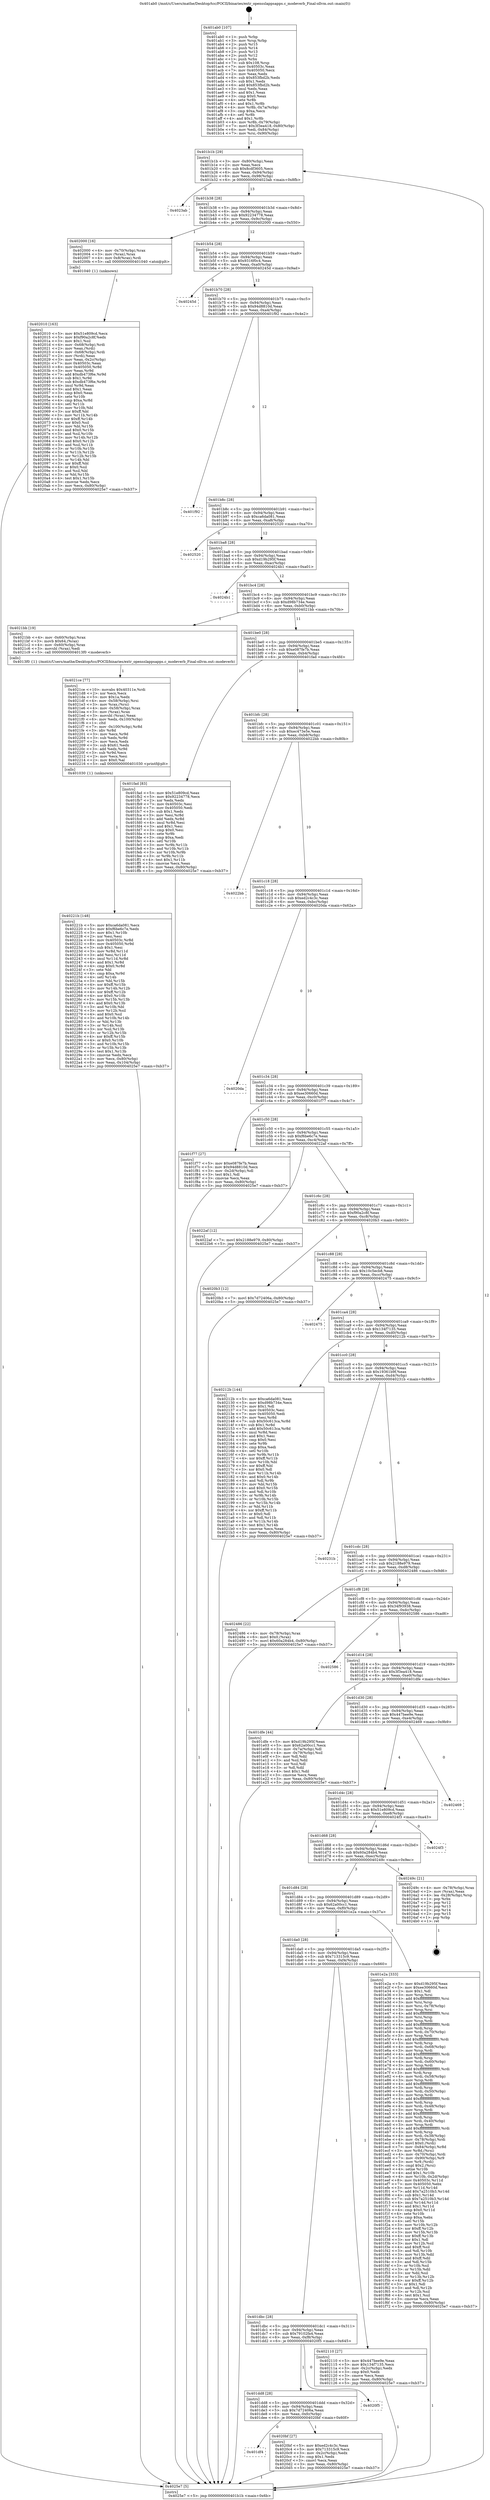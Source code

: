 digraph "0x401ab0" {
  label = "0x401ab0 (/mnt/c/Users/mathe/Desktop/tcc/POCII/binaries/extr_opensslappsapps.c_modeverb_Final-ollvm.out::main(0))"
  labelloc = "t"
  node[shape=record]

  Entry [label="",width=0.3,height=0.3,shape=circle,fillcolor=black,style=filled]
  "0x401b1b" [label="{
     0x401b1b [29]\l
     | [instrs]\l
     &nbsp;&nbsp;0x401b1b \<+3\>: mov -0x80(%rbp),%eax\l
     &nbsp;&nbsp;0x401b1e \<+2\>: mov %eax,%ecx\l
     &nbsp;&nbsp;0x401b20 \<+6\>: sub $0x8cdf3605,%ecx\l
     &nbsp;&nbsp;0x401b26 \<+6\>: mov %eax,-0x94(%rbp)\l
     &nbsp;&nbsp;0x401b2c \<+6\>: mov %ecx,-0x98(%rbp)\l
     &nbsp;&nbsp;0x401b32 \<+6\>: je 00000000004023ab \<main+0x8fb\>\l
  }"]
  "0x4023ab" [label="{
     0x4023ab\l
  }", style=dashed]
  "0x401b38" [label="{
     0x401b38 [28]\l
     | [instrs]\l
     &nbsp;&nbsp;0x401b38 \<+5\>: jmp 0000000000401b3d \<main+0x8d\>\l
     &nbsp;&nbsp;0x401b3d \<+6\>: mov -0x94(%rbp),%eax\l
     &nbsp;&nbsp;0x401b43 \<+5\>: sub $0x92234778,%eax\l
     &nbsp;&nbsp;0x401b48 \<+6\>: mov %eax,-0x9c(%rbp)\l
     &nbsp;&nbsp;0x401b4e \<+6\>: je 0000000000402000 \<main+0x550\>\l
  }"]
  Exit [label="",width=0.3,height=0.3,shape=circle,fillcolor=black,style=filled,peripheries=2]
  "0x402000" [label="{
     0x402000 [16]\l
     | [instrs]\l
     &nbsp;&nbsp;0x402000 \<+4\>: mov -0x70(%rbp),%rax\l
     &nbsp;&nbsp;0x402004 \<+3\>: mov (%rax),%rax\l
     &nbsp;&nbsp;0x402007 \<+4\>: mov 0x8(%rax),%rdi\l
     &nbsp;&nbsp;0x40200b \<+5\>: call 0000000000401040 \<atoi@plt\>\l
     | [calls]\l
     &nbsp;&nbsp;0x401040 \{1\} (unknown)\l
  }"]
  "0x401b54" [label="{
     0x401b54 [28]\l
     | [instrs]\l
     &nbsp;&nbsp;0x401b54 \<+5\>: jmp 0000000000401b59 \<main+0xa9\>\l
     &nbsp;&nbsp;0x401b59 \<+6\>: mov -0x94(%rbp),%eax\l
     &nbsp;&nbsp;0x401b5f \<+5\>: sub $0x9316f0c4,%eax\l
     &nbsp;&nbsp;0x401b64 \<+6\>: mov %eax,-0xa0(%rbp)\l
     &nbsp;&nbsp;0x401b6a \<+6\>: je 000000000040245d \<main+0x9ad\>\l
  }"]
  "0x40221b" [label="{
     0x40221b [148]\l
     | [instrs]\l
     &nbsp;&nbsp;0x40221b \<+5\>: mov $0xca6da081,%ecx\l
     &nbsp;&nbsp;0x402220 \<+5\>: mov $0xf6be6c7e,%edx\l
     &nbsp;&nbsp;0x402225 \<+3\>: mov $0x1,%r10b\l
     &nbsp;&nbsp;0x402228 \<+2\>: xor %esi,%esi\l
     &nbsp;&nbsp;0x40222a \<+8\>: mov 0x40503c,%r8d\l
     &nbsp;&nbsp;0x402232 \<+8\>: mov 0x405050,%r9d\l
     &nbsp;&nbsp;0x40223a \<+3\>: sub $0x1,%esi\l
     &nbsp;&nbsp;0x40223d \<+3\>: mov %r8d,%r11d\l
     &nbsp;&nbsp;0x402240 \<+3\>: add %esi,%r11d\l
     &nbsp;&nbsp;0x402243 \<+4\>: imul %r11d,%r8d\l
     &nbsp;&nbsp;0x402247 \<+4\>: and $0x1,%r8d\l
     &nbsp;&nbsp;0x40224b \<+4\>: cmp $0x0,%r8d\l
     &nbsp;&nbsp;0x40224f \<+3\>: sete %bl\l
     &nbsp;&nbsp;0x402252 \<+4\>: cmp $0xa,%r9d\l
     &nbsp;&nbsp;0x402256 \<+4\>: setl %r14b\l
     &nbsp;&nbsp;0x40225a \<+3\>: mov %bl,%r15b\l
     &nbsp;&nbsp;0x40225d \<+4\>: xor $0xff,%r15b\l
     &nbsp;&nbsp;0x402261 \<+3\>: mov %r14b,%r12b\l
     &nbsp;&nbsp;0x402264 \<+4\>: xor $0xff,%r12b\l
     &nbsp;&nbsp;0x402268 \<+4\>: xor $0x0,%r10b\l
     &nbsp;&nbsp;0x40226c \<+3\>: mov %r15b,%r13b\l
     &nbsp;&nbsp;0x40226f \<+4\>: and $0x0,%r13b\l
     &nbsp;&nbsp;0x402273 \<+3\>: and %r10b,%bl\l
     &nbsp;&nbsp;0x402276 \<+3\>: mov %r12b,%sil\l
     &nbsp;&nbsp;0x402279 \<+4\>: and $0x0,%sil\l
     &nbsp;&nbsp;0x40227d \<+3\>: and %r10b,%r14b\l
     &nbsp;&nbsp;0x402280 \<+3\>: or %bl,%r13b\l
     &nbsp;&nbsp;0x402283 \<+3\>: or %r14b,%sil\l
     &nbsp;&nbsp;0x402286 \<+3\>: xor %sil,%r13b\l
     &nbsp;&nbsp;0x402289 \<+3\>: or %r12b,%r15b\l
     &nbsp;&nbsp;0x40228c \<+4\>: xor $0xff,%r15b\l
     &nbsp;&nbsp;0x402290 \<+4\>: or $0x0,%r10b\l
     &nbsp;&nbsp;0x402294 \<+3\>: and %r10b,%r15b\l
     &nbsp;&nbsp;0x402297 \<+3\>: or %r15b,%r13b\l
     &nbsp;&nbsp;0x40229a \<+4\>: test $0x1,%r13b\l
     &nbsp;&nbsp;0x40229e \<+3\>: cmovne %edx,%ecx\l
     &nbsp;&nbsp;0x4022a1 \<+3\>: mov %ecx,-0x80(%rbp)\l
     &nbsp;&nbsp;0x4022a4 \<+6\>: mov %eax,-0x104(%rbp)\l
     &nbsp;&nbsp;0x4022aa \<+5\>: jmp 00000000004025e7 \<main+0xb37\>\l
  }"]
  "0x40245d" [label="{
     0x40245d\l
  }", style=dashed]
  "0x401b70" [label="{
     0x401b70 [28]\l
     | [instrs]\l
     &nbsp;&nbsp;0x401b70 \<+5\>: jmp 0000000000401b75 \<main+0xc5\>\l
     &nbsp;&nbsp;0x401b75 \<+6\>: mov -0x94(%rbp),%eax\l
     &nbsp;&nbsp;0x401b7b \<+5\>: sub $0x94d8810d,%eax\l
     &nbsp;&nbsp;0x401b80 \<+6\>: mov %eax,-0xa4(%rbp)\l
     &nbsp;&nbsp;0x401b86 \<+6\>: je 0000000000401f92 \<main+0x4e2\>\l
  }"]
  "0x4021ce" [label="{
     0x4021ce [77]\l
     | [instrs]\l
     &nbsp;&nbsp;0x4021ce \<+10\>: movabs $0x40311e,%rdi\l
     &nbsp;&nbsp;0x4021d8 \<+2\>: xor %ecx,%ecx\l
     &nbsp;&nbsp;0x4021da \<+5\>: mov $0x1a,%edx\l
     &nbsp;&nbsp;0x4021df \<+4\>: mov -0x58(%rbp),%rsi\l
     &nbsp;&nbsp;0x4021e3 \<+3\>: mov %rax,(%rsi)\l
     &nbsp;&nbsp;0x4021e6 \<+4\>: mov -0x58(%rbp),%rax\l
     &nbsp;&nbsp;0x4021ea \<+3\>: mov (%rax),%rax\l
     &nbsp;&nbsp;0x4021ed \<+3\>: movsbl (%rax),%eax\l
     &nbsp;&nbsp;0x4021f0 \<+6\>: mov %edx,-0x100(%rbp)\l
     &nbsp;&nbsp;0x4021f6 \<+1\>: cltd\l
     &nbsp;&nbsp;0x4021f7 \<+7\>: mov -0x100(%rbp),%r8d\l
     &nbsp;&nbsp;0x4021fe \<+3\>: idiv %r8d\l
     &nbsp;&nbsp;0x402201 \<+3\>: mov %ecx,%r9d\l
     &nbsp;&nbsp;0x402204 \<+3\>: sub %edx,%r9d\l
     &nbsp;&nbsp;0x402207 \<+2\>: mov %ecx,%edx\l
     &nbsp;&nbsp;0x402209 \<+3\>: sub $0x61,%edx\l
     &nbsp;&nbsp;0x40220c \<+3\>: add %edx,%r9d\l
     &nbsp;&nbsp;0x40220f \<+3\>: sub %r9d,%ecx\l
     &nbsp;&nbsp;0x402212 \<+2\>: mov %ecx,%esi\l
     &nbsp;&nbsp;0x402214 \<+2\>: mov $0x0,%al\l
     &nbsp;&nbsp;0x402216 \<+5\>: call 0000000000401030 \<printf@plt\>\l
     | [calls]\l
     &nbsp;&nbsp;0x401030 \{1\} (unknown)\l
  }"]
  "0x401f92" [label="{
     0x401f92\l
  }", style=dashed]
  "0x401b8c" [label="{
     0x401b8c [28]\l
     | [instrs]\l
     &nbsp;&nbsp;0x401b8c \<+5\>: jmp 0000000000401b91 \<main+0xe1\>\l
     &nbsp;&nbsp;0x401b91 \<+6\>: mov -0x94(%rbp),%eax\l
     &nbsp;&nbsp;0x401b97 \<+5\>: sub $0xca6da081,%eax\l
     &nbsp;&nbsp;0x401b9c \<+6\>: mov %eax,-0xa8(%rbp)\l
     &nbsp;&nbsp;0x401ba2 \<+6\>: je 0000000000402520 \<main+0xa70\>\l
  }"]
  "0x401df4" [label="{
     0x401df4\l
  }", style=dashed]
  "0x402520" [label="{
     0x402520\l
  }", style=dashed]
  "0x401ba8" [label="{
     0x401ba8 [28]\l
     | [instrs]\l
     &nbsp;&nbsp;0x401ba8 \<+5\>: jmp 0000000000401bad \<main+0xfd\>\l
     &nbsp;&nbsp;0x401bad \<+6\>: mov -0x94(%rbp),%eax\l
     &nbsp;&nbsp;0x401bb3 \<+5\>: sub $0xd19b295f,%eax\l
     &nbsp;&nbsp;0x401bb8 \<+6\>: mov %eax,-0xac(%rbp)\l
     &nbsp;&nbsp;0x401bbe \<+6\>: je 00000000004024b1 \<main+0xa01\>\l
  }"]
  "0x4020bf" [label="{
     0x4020bf [27]\l
     | [instrs]\l
     &nbsp;&nbsp;0x4020bf \<+5\>: mov $0xed2c4c3c,%eax\l
     &nbsp;&nbsp;0x4020c4 \<+5\>: mov $0x713315c9,%ecx\l
     &nbsp;&nbsp;0x4020c9 \<+3\>: mov -0x2c(%rbp),%edx\l
     &nbsp;&nbsp;0x4020cc \<+3\>: cmp $0x1,%edx\l
     &nbsp;&nbsp;0x4020cf \<+3\>: cmovl %ecx,%eax\l
     &nbsp;&nbsp;0x4020d2 \<+3\>: mov %eax,-0x80(%rbp)\l
     &nbsp;&nbsp;0x4020d5 \<+5\>: jmp 00000000004025e7 \<main+0xb37\>\l
  }"]
  "0x4024b1" [label="{
     0x4024b1\l
  }", style=dashed]
  "0x401bc4" [label="{
     0x401bc4 [28]\l
     | [instrs]\l
     &nbsp;&nbsp;0x401bc4 \<+5\>: jmp 0000000000401bc9 \<main+0x119\>\l
     &nbsp;&nbsp;0x401bc9 \<+6\>: mov -0x94(%rbp),%eax\l
     &nbsp;&nbsp;0x401bcf \<+5\>: sub $0xd98b734e,%eax\l
     &nbsp;&nbsp;0x401bd4 \<+6\>: mov %eax,-0xb0(%rbp)\l
     &nbsp;&nbsp;0x401bda \<+6\>: je 00000000004021bb \<main+0x70b\>\l
  }"]
  "0x401dd8" [label="{
     0x401dd8 [28]\l
     | [instrs]\l
     &nbsp;&nbsp;0x401dd8 \<+5\>: jmp 0000000000401ddd \<main+0x32d\>\l
     &nbsp;&nbsp;0x401ddd \<+6\>: mov -0x94(%rbp),%eax\l
     &nbsp;&nbsp;0x401de3 \<+5\>: sub $0x7d72406a,%eax\l
     &nbsp;&nbsp;0x401de8 \<+6\>: mov %eax,-0xfc(%rbp)\l
     &nbsp;&nbsp;0x401dee \<+6\>: je 00000000004020bf \<main+0x60f\>\l
  }"]
  "0x4021bb" [label="{
     0x4021bb [19]\l
     | [instrs]\l
     &nbsp;&nbsp;0x4021bb \<+4\>: mov -0x60(%rbp),%rax\l
     &nbsp;&nbsp;0x4021bf \<+3\>: movb $0x64,(%rax)\l
     &nbsp;&nbsp;0x4021c2 \<+4\>: mov -0x60(%rbp),%rax\l
     &nbsp;&nbsp;0x4021c6 \<+3\>: movsbl (%rax),%edi\l
     &nbsp;&nbsp;0x4021c9 \<+5\>: call 00000000004013f0 \<modeverb\>\l
     | [calls]\l
     &nbsp;&nbsp;0x4013f0 \{1\} (/mnt/c/Users/mathe/Desktop/tcc/POCII/binaries/extr_opensslappsapps.c_modeverb_Final-ollvm.out::modeverb)\l
  }"]
  "0x401be0" [label="{
     0x401be0 [28]\l
     | [instrs]\l
     &nbsp;&nbsp;0x401be0 \<+5\>: jmp 0000000000401be5 \<main+0x135\>\l
     &nbsp;&nbsp;0x401be5 \<+6\>: mov -0x94(%rbp),%eax\l
     &nbsp;&nbsp;0x401beb \<+5\>: sub $0xe087fe7b,%eax\l
     &nbsp;&nbsp;0x401bf0 \<+6\>: mov %eax,-0xb4(%rbp)\l
     &nbsp;&nbsp;0x401bf6 \<+6\>: je 0000000000401fad \<main+0x4fd\>\l
  }"]
  "0x4020f5" [label="{
     0x4020f5\l
  }", style=dashed]
  "0x401fad" [label="{
     0x401fad [83]\l
     | [instrs]\l
     &nbsp;&nbsp;0x401fad \<+5\>: mov $0x51e809cd,%eax\l
     &nbsp;&nbsp;0x401fb2 \<+5\>: mov $0x92234778,%ecx\l
     &nbsp;&nbsp;0x401fb7 \<+2\>: xor %edx,%edx\l
     &nbsp;&nbsp;0x401fb9 \<+7\>: mov 0x40503c,%esi\l
     &nbsp;&nbsp;0x401fc0 \<+7\>: mov 0x405050,%edi\l
     &nbsp;&nbsp;0x401fc7 \<+3\>: sub $0x1,%edx\l
     &nbsp;&nbsp;0x401fca \<+3\>: mov %esi,%r8d\l
     &nbsp;&nbsp;0x401fcd \<+3\>: add %edx,%r8d\l
     &nbsp;&nbsp;0x401fd0 \<+4\>: imul %r8d,%esi\l
     &nbsp;&nbsp;0x401fd4 \<+3\>: and $0x1,%esi\l
     &nbsp;&nbsp;0x401fd7 \<+3\>: cmp $0x0,%esi\l
     &nbsp;&nbsp;0x401fda \<+4\>: sete %r9b\l
     &nbsp;&nbsp;0x401fde \<+3\>: cmp $0xa,%edi\l
     &nbsp;&nbsp;0x401fe1 \<+4\>: setl %r10b\l
     &nbsp;&nbsp;0x401fe5 \<+3\>: mov %r9b,%r11b\l
     &nbsp;&nbsp;0x401fe8 \<+3\>: and %r10b,%r11b\l
     &nbsp;&nbsp;0x401feb \<+3\>: xor %r10b,%r9b\l
     &nbsp;&nbsp;0x401fee \<+3\>: or %r9b,%r11b\l
     &nbsp;&nbsp;0x401ff1 \<+4\>: test $0x1,%r11b\l
     &nbsp;&nbsp;0x401ff5 \<+3\>: cmovne %ecx,%eax\l
     &nbsp;&nbsp;0x401ff8 \<+3\>: mov %eax,-0x80(%rbp)\l
     &nbsp;&nbsp;0x401ffb \<+5\>: jmp 00000000004025e7 \<main+0xb37\>\l
  }"]
  "0x401bfc" [label="{
     0x401bfc [28]\l
     | [instrs]\l
     &nbsp;&nbsp;0x401bfc \<+5\>: jmp 0000000000401c01 \<main+0x151\>\l
     &nbsp;&nbsp;0x401c01 \<+6\>: mov -0x94(%rbp),%eax\l
     &nbsp;&nbsp;0x401c07 \<+5\>: sub $0xec473e5e,%eax\l
     &nbsp;&nbsp;0x401c0c \<+6\>: mov %eax,-0xb8(%rbp)\l
     &nbsp;&nbsp;0x401c12 \<+6\>: je 00000000004022bb \<main+0x80b\>\l
  }"]
  "0x401dbc" [label="{
     0x401dbc [28]\l
     | [instrs]\l
     &nbsp;&nbsp;0x401dbc \<+5\>: jmp 0000000000401dc1 \<main+0x311\>\l
     &nbsp;&nbsp;0x401dc1 \<+6\>: mov -0x94(%rbp),%eax\l
     &nbsp;&nbsp;0x401dc7 \<+5\>: sub $0x79102fa4,%eax\l
     &nbsp;&nbsp;0x401dcc \<+6\>: mov %eax,-0xf8(%rbp)\l
     &nbsp;&nbsp;0x401dd2 \<+6\>: je 00000000004020f5 \<main+0x645\>\l
  }"]
  "0x4022bb" [label="{
     0x4022bb\l
  }", style=dashed]
  "0x401c18" [label="{
     0x401c18 [28]\l
     | [instrs]\l
     &nbsp;&nbsp;0x401c18 \<+5\>: jmp 0000000000401c1d \<main+0x16d\>\l
     &nbsp;&nbsp;0x401c1d \<+6\>: mov -0x94(%rbp),%eax\l
     &nbsp;&nbsp;0x401c23 \<+5\>: sub $0xed2c4c3c,%eax\l
     &nbsp;&nbsp;0x401c28 \<+6\>: mov %eax,-0xbc(%rbp)\l
     &nbsp;&nbsp;0x401c2e \<+6\>: je 00000000004020da \<main+0x62a\>\l
  }"]
  "0x402110" [label="{
     0x402110 [27]\l
     | [instrs]\l
     &nbsp;&nbsp;0x402110 \<+5\>: mov $0x447bee9e,%eax\l
     &nbsp;&nbsp;0x402115 \<+5\>: mov $0x134f7135,%ecx\l
     &nbsp;&nbsp;0x40211a \<+3\>: mov -0x2c(%rbp),%edx\l
     &nbsp;&nbsp;0x40211d \<+3\>: cmp $0x0,%edx\l
     &nbsp;&nbsp;0x402120 \<+3\>: cmove %ecx,%eax\l
     &nbsp;&nbsp;0x402123 \<+3\>: mov %eax,-0x80(%rbp)\l
     &nbsp;&nbsp;0x402126 \<+5\>: jmp 00000000004025e7 \<main+0xb37\>\l
  }"]
  "0x4020da" [label="{
     0x4020da\l
  }", style=dashed]
  "0x401c34" [label="{
     0x401c34 [28]\l
     | [instrs]\l
     &nbsp;&nbsp;0x401c34 \<+5\>: jmp 0000000000401c39 \<main+0x189\>\l
     &nbsp;&nbsp;0x401c39 \<+6\>: mov -0x94(%rbp),%eax\l
     &nbsp;&nbsp;0x401c3f \<+5\>: sub $0xee30660d,%eax\l
     &nbsp;&nbsp;0x401c44 \<+6\>: mov %eax,-0xc0(%rbp)\l
     &nbsp;&nbsp;0x401c4a \<+6\>: je 0000000000401f77 \<main+0x4c7\>\l
  }"]
  "0x402010" [label="{
     0x402010 [163]\l
     | [instrs]\l
     &nbsp;&nbsp;0x402010 \<+5\>: mov $0x51e809cd,%ecx\l
     &nbsp;&nbsp;0x402015 \<+5\>: mov $0xf90a2c8f,%edx\l
     &nbsp;&nbsp;0x40201a \<+3\>: mov $0x1,%sil\l
     &nbsp;&nbsp;0x40201d \<+4\>: mov -0x68(%rbp),%rdi\l
     &nbsp;&nbsp;0x402021 \<+2\>: mov %eax,(%rdi)\l
     &nbsp;&nbsp;0x402023 \<+4\>: mov -0x68(%rbp),%rdi\l
     &nbsp;&nbsp;0x402027 \<+2\>: mov (%rdi),%eax\l
     &nbsp;&nbsp;0x402029 \<+3\>: mov %eax,-0x2c(%rbp)\l
     &nbsp;&nbsp;0x40202c \<+7\>: mov 0x40503c,%eax\l
     &nbsp;&nbsp;0x402033 \<+8\>: mov 0x405050,%r8d\l
     &nbsp;&nbsp;0x40203b \<+3\>: mov %eax,%r9d\l
     &nbsp;&nbsp;0x40203e \<+7\>: add $0xdb473f6e,%r9d\l
     &nbsp;&nbsp;0x402045 \<+4\>: sub $0x1,%r9d\l
     &nbsp;&nbsp;0x402049 \<+7\>: sub $0xdb473f6e,%r9d\l
     &nbsp;&nbsp;0x402050 \<+4\>: imul %r9d,%eax\l
     &nbsp;&nbsp;0x402054 \<+3\>: and $0x1,%eax\l
     &nbsp;&nbsp;0x402057 \<+3\>: cmp $0x0,%eax\l
     &nbsp;&nbsp;0x40205a \<+4\>: sete %r10b\l
     &nbsp;&nbsp;0x40205e \<+4\>: cmp $0xa,%r8d\l
     &nbsp;&nbsp;0x402062 \<+4\>: setl %r11b\l
     &nbsp;&nbsp;0x402066 \<+3\>: mov %r10b,%bl\l
     &nbsp;&nbsp;0x402069 \<+3\>: xor $0xff,%bl\l
     &nbsp;&nbsp;0x40206c \<+3\>: mov %r11b,%r14b\l
     &nbsp;&nbsp;0x40206f \<+4\>: xor $0xff,%r14b\l
     &nbsp;&nbsp;0x402073 \<+4\>: xor $0x0,%sil\l
     &nbsp;&nbsp;0x402077 \<+3\>: mov %bl,%r15b\l
     &nbsp;&nbsp;0x40207a \<+4\>: and $0x0,%r15b\l
     &nbsp;&nbsp;0x40207e \<+3\>: and %sil,%r10b\l
     &nbsp;&nbsp;0x402081 \<+3\>: mov %r14b,%r12b\l
     &nbsp;&nbsp;0x402084 \<+4\>: and $0x0,%r12b\l
     &nbsp;&nbsp;0x402088 \<+3\>: and %sil,%r11b\l
     &nbsp;&nbsp;0x40208b \<+3\>: or %r10b,%r15b\l
     &nbsp;&nbsp;0x40208e \<+3\>: or %r11b,%r12b\l
     &nbsp;&nbsp;0x402091 \<+3\>: xor %r12b,%r15b\l
     &nbsp;&nbsp;0x402094 \<+3\>: or %r14b,%bl\l
     &nbsp;&nbsp;0x402097 \<+3\>: xor $0xff,%bl\l
     &nbsp;&nbsp;0x40209a \<+4\>: or $0x0,%sil\l
     &nbsp;&nbsp;0x40209e \<+3\>: and %sil,%bl\l
     &nbsp;&nbsp;0x4020a1 \<+3\>: or %bl,%r15b\l
     &nbsp;&nbsp;0x4020a4 \<+4\>: test $0x1,%r15b\l
     &nbsp;&nbsp;0x4020a8 \<+3\>: cmovne %edx,%ecx\l
     &nbsp;&nbsp;0x4020ab \<+3\>: mov %ecx,-0x80(%rbp)\l
     &nbsp;&nbsp;0x4020ae \<+5\>: jmp 00000000004025e7 \<main+0xb37\>\l
  }"]
  "0x401f77" [label="{
     0x401f77 [27]\l
     | [instrs]\l
     &nbsp;&nbsp;0x401f77 \<+5\>: mov $0xe087fe7b,%eax\l
     &nbsp;&nbsp;0x401f7c \<+5\>: mov $0x94d8810d,%ecx\l
     &nbsp;&nbsp;0x401f81 \<+3\>: mov -0x2d(%rbp),%dl\l
     &nbsp;&nbsp;0x401f84 \<+3\>: test $0x1,%dl\l
     &nbsp;&nbsp;0x401f87 \<+3\>: cmovne %ecx,%eax\l
     &nbsp;&nbsp;0x401f8a \<+3\>: mov %eax,-0x80(%rbp)\l
     &nbsp;&nbsp;0x401f8d \<+5\>: jmp 00000000004025e7 \<main+0xb37\>\l
  }"]
  "0x401c50" [label="{
     0x401c50 [28]\l
     | [instrs]\l
     &nbsp;&nbsp;0x401c50 \<+5\>: jmp 0000000000401c55 \<main+0x1a5\>\l
     &nbsp;&nbsp;0x401c55 \<+6\>: mov -0x94(%rbp),%eax\l
     &nbsp;&nbsp;0x401c5b \<+5\>: sub $0xf6be6c7e,%eax\l
     &nbsp;&nbsp;0x401c60 \<+6\>: mov %eax,-0xc4(%rbp)\l
     &nbsp;&nbsp;0x401c66 \<+6\>: je 00000000004022af \<main+0x7ff\>\l
  }"]
  "0x401da0" [label="{
     0x401da0 [28]\l
     | [instrs]\l
     &nbsp;&nbsp;0x401da0 \<+5\>: jmp 0000000000401da5 \<main+0x2f5\>\l
     &nbsp;&nbsp;0x401da5 \<+6\>: mov -0x94(%rbp),%eax\l
     &nbsp;&nbsp;0x401dab \<+5\>: sub $0x713315c9,%eax\l
     &nbsp;&nbsp;0x401db0 \<+6\>: mov %eax,-0xf4(%rbp)\l
     &nbsp;&nbsp;0x401db6 \<+6\>: je 0000000000402110 \<main+0x660\>\l
  }"]
  "0x4022af" [label="{
     0x4022af [12]\l
     | [instrs]\l
     &nbsp;&nbsp;0x4022af \<+7\>: movl $0x2188e979,-0x80(%rbp)\l
     &nbsp;&nbsp;0x4022b6 \<+5\>: jmp 00000000004025e7 \<main+0xb37\>\l
  }"]
  "0x401c6c" [label="{
     0x401c6c [28]\l
     | [instrs]\l
     &nbsp;&nbsp;0x401c6c \<+5\>: jmp 0000000000401c71 \<main+0x1c1\>\l
     &nbsp;&nbsp;0x401c71 \<+6\>: mov -0x94(%rbp),%eax\l
     &nbsp;&nbsp;0x401c77 \<+5\>: sub $0xf90a2c8f,%eax\l
     &nbsp;&nbsp;0x401c7c \<+6\>: mov %eax,-0xc8(%rbp)\l
     &nbsp;&nbsp;0x401c82 \<+6\>: je 00000000004020b3 \<main+0x603\>\l
  }"]
  "0x401e2a" [label="{
     0x401e2a [333]\l
     | [instrs]\l
     &nbsp;&nbsp;0x401e2a \<+5\>: mov $0xd19b295f,%eax\l
     &nbsp;&nbsp;0x401e2f \<+5\>: mov $0xee30660d,%ecx\l
     &nbsp;&nbsp;0x401e34 \<+2\>: mov $0x1,%dl\l
     &nbsp;&nbsp;0x401e36 \<+3\>: mov %rsp,%rsi\l
     &nbsp;&nbsp;0x401e39 \<+4\>: add $0xfffffffffffffff0,%rsi\l
     &nbsp;&nbsp;0x401e3d \<+3\>: mov %rsi,%rsp\l
     &nbsp;&nbsp;0x401e40 \<+4\>: mov %rsi,-0x78(%rbp)\l
     &nbsp;&nbsp;0x401e44 \<+3\>: mov %rsp,%rsi\l
     &nbsp;&nbsp;0x401e47 \<+4\>: add $0xfffffffffffffff0,%rsi\l
     &nbsp;&nbsp;0x401e4b \<+3\>: mov %rsi,%rsp\l
     &nbsp;&nbsp;0x401e4e \<+3\>: mov %rsp,%rdi\l
     &nbsp;&nbsp;0x401e51 \<+4\>: add $0xfffffffffffffff0,%rdi\l
     &nbsp;&nbsp;0x401e55 \<+3\>: mov %rdi,%rsp\l
     &nbsp;&nbsp;0x401e58 \<+4\>: mov %rdi,-0x70(%rbp)\l
     &nbsp;&nbsp;0x401e5c \<+3\>: mov %rsp,%rdi\l
     &nbsp;&nbsp;0x401e5f \<+4\>: add $0xfffffffffffffff0,%rdi\l
     &nbsp;&nbsp;0x401e63 \<+3\>: mov %rdi,%rsp\l
     &nbsp;&nbsp;0x401e66 \<+4\>: mov %rdi,-0x68(%rbp)\l
     &nbsp;&nbsp;0x401e6a \<+3\>: mov %rsp,%rdi\l
     &nbsp;&nbsp;0x401e6d \<+4\>: add $0xfffffffffffffff0,%rdi\l
     &nbsp;&nbsp;0x401e71 \<+3\>: mov %rdi,%rsp\l
     &nbsp;&nbsp;0x401e74 \<+4\>: mov %rdi,-0x60(%rbp)\l
     &nbsp;&nbsp;0x401e78 \<+3\>: mov %rsp,%rdi\l
     &nbsp;&nbsp;0x401e7b \<+4\>: add $0xfffffffffffffff0,%rdi\l
     &nbsp;&nbsp;0x401e7f \<+3\>: mov %rdi,%rsp\l
     &nbsp;&nbsp;0x401e82 \<+4\>: mov %rdi,-0x58(%rbp)\l
     &nbsp;&nbsp;0x401e86 \<+3\>: mov %rsp,%rdi\l
     &nbsp;&nbsp;0x401e89 \<+4\>: add $0xfffffffffffffff0,%rdi\l
     &nbsp;&nbsp;0x401e8d \<+3\>: mov %rdi,%rsp\l
     &nbsp;&nbsp;0x401e90 \<+4\>: mov %rdi,-0x50(%rbp)\l
     &nbsp;&nbsp;0x401e94 \<+3\>: mov %rsp,%rdi\l
     &nbsp;&nbsp;0x401e97 \<+4\>: add $0xfffffffffffffff0,%rdi\l
     &nbsp;&nbsp;0x401e9b \<+3\>: mov %rdi,%rsp\l
     &nbsp;&nbsp;0x401e9e \<+4\>: mov %rdi,-0x48(%rbp)\l
     &nbsp;&nbsp;0x401ea2 \<+3\>: mov %rsp,%rdi\l
     &nbsp;&nbsp;0x401ea5 \<+4\>: add $0xfffffffffffffff0,%rdi\l
     &nbsp;&nbsp;0x401ea9 \<+3\>: mov %rdi,%rsp\l
     &nbsp;&nbsp;0x401eac \<+4\>: mov %rdi,-0x40(%rbp)\l
     &nbsp;&nbsp;0x401eb0 \<+3\>: mov %rsp,%rdi\l
     &nbsp;&nbsp;0x401eb3 \<+4\>: add $0xfffffffffffffff0,%rdi\l
     &nbsp;&nbsp;0x401eb7 \<+3\>: mov %rdi,%rsp\l
     &nbsp;&nbsp;0x401eba \<+4\>: mov %rdi,-0x38(%rbp)\l
     &nbsp;&nbsp;0x401ebe \<+4\>: mov -0x78(%rbp),%rdi\l
     &nbsp;&nbsp;0x401ec2 \<+6\>: movl $0x0,(%rdi)\l
     &nbsp;&nbsp;0x401ec8 \<+7\>: mov -0x84(%rbp),%r8d\l
     &nbsp;&nbsp;0x401ecf \<+3\>: mov %r8d,(%rsi)\l
     &nbsp;&nbsp;0x401ed2 \<+4\>: mov -0x70(%rbp),%rdi\l
     &nbsp;&nbsp;0x401ed6 \<+7\>: mov -0x90(%rbp),%r9\l
     &nbsp;&nbsp;0x401edd \<+3\>: mov %r9,(%rdi)\l
     &nbsp;&nbsp;0x401ee0 \<+3\>: cmpl $0x2,(%rsi)\l
     &nbsp;&nbsp;0x401ee3 \<+4\>: setne %r10b\l
     &nbsp;&nbsp;0x401ee7 \<+4\>: and $0x1,%r10b\l
     &nbsp;&nbsp;0x401eeb \<+4\>: mov %r10b,-0x2d(%rbp)\l
     &nbsp;&nbsp;0x401eef \<+8\>: mov 0x40503c,%r11d\l
     &nbsp;&nbsp;0x401ef7 \<+7\>: mov 0x405050,%ebx\l
     &nbsp;&nbsp;0x401efe \<+3\>: mov %r11d,%r14d\l
     &nbsp;&nbsp;0x401f01 \<+7\>: add $0x7a2510b3,%r14d\l
     &nbsp;&nbsp;0x401f08 \<+4\>: sub $0x1,%r14d\l
     &nbsp;&nbsp;0x401f0c \<+7\>: sub $0x7a2510b3,%r14d\l
     &nbsp;&nbsp;0x401f13 \<+4\>: imul %r14d,%r11d\l
     &nbsp;&nbsp;0x401f17 \<+4\>: and $0x1,%r11d\l
     &nbsp;&nbsp;0x401f1b \<+4\>: cmp $0x0,%r11d\l
     &nbsp;&nbsp;0x401f1f \<+4\>: sete %r10b\l
     &nbsp;&nbsp;0x401f23 \<+3\>: cmp $0xa,%ebx\l
     &nbsp;&nbsp;0x401f26 \<+4\>: setl %r15b\l
     &nbsp;&nbsp;0x401f2a \<+3\>: mov %r10b,%r12b\l
     &nbsp;&nbsp;0x401f2d \<+4\>: xor $0xff,%r12b\l
     &nbsp;&nbsp;0x401f31 \<+3\>: mov %r15b,%r13b\l
     &nbsp;&nbsp;0x401f34 \<+4\>: xor $0xff,%r13b\l
     &nbsp;&nbsp;0x401f38 \<+3\>: xor $0x1,%dl\l
     &nbsp;&nbsp;0x401f3b \<+3\>: mov %r12b,%sil\l
     &nbsp;&nbsp;0x401f3e \<+4\>: and $0xff,%sil\l
     &nbsp;&nbsp;0x401f42 \<+3\>: and %dl,%r10b\l
     &nbsp;&nbsp;0x401f45 \<+3\>: mov %r13b,%dil\l
     &nbsp;&nbsp;0x401f48 \<+4\>: and $0xff,%dil\l
     &nbsp;&nbsp;0x401f4c \<+3\>: and %dl,%r15b\l
     &nbsp;&nbsp;0x401f4f \<+3\>: or %r10b,%sil\l
     &nbsp;&nbsp;0x401f52 \<+3\>: or %r15b,%dil\l
     &nbsp;&nbsp;0x401f55 \<+3\>: xor %dil,%sil\l
     &nbsp;&nbsp;0x401f58 \<+3\>: or %r13b,%r12b\l
     &nbsp;&nbsp;0x401f5b \<+4\>: xor $0xff,%r12b\l
     &nbsp;&nbsp;0x401f5f \<+3\>: or $0x1,%dl\l
     &nbsp;&nbsp;0x401f62 \<+3\>: and %dl,%r12b\l
     &nbsp;&nbsp;0x401f65 \<+3\>: or %r12b,%sil\l
     &nbsp;&nbsp;0x401f68 \<+4\>: test $0x1,%sil\l
     &nbsp;&nbsp;0x401f6c \<+3\>: cmovne %ecx,%eax\l
     &nbsp;&nbsp;0x401f6f \<+3\>: mov %eax,-0x80(%rbp)\l
     &nbsp;&nbsp;0x401f72 \<+5\>: jmp 00000000004025e7 \<main+0xb37\>\l
  }"]
  "0x4020b3" [label="{
     0x4020b3 [12]\l
     | [instrs]\l
     &nbsp;&nbsp;0x4020b3 \<+7\>: movl $0x7d72406a,-0x80(%rbp)\l
     &nbsp;&nbsp;0x4020ba \<+5\>: jmp 00000000004025e7 \<main+0xb37\>\l
  }"]
  "0x401c88" [label="{
     0x401c88 [28]\l
     | [instrs]\l
     &nbsp;&nbsp;0x401c88 \<+5\>: jmp 0000000000401c8d \<main+0x1dd\>\l
     &nbsp;&nbsp;0x401c8d \<+6\>: mov -0x94(%rbp),%eax\l
     &nbsp;&nbsp;0x401c93 \<+5\>: sub $0x10c5ecb8,%eax\l
     &nbsp;&nbsp;0x401c98 \<+6\>: mov %eax,-0xcc(%rbp)\l
     &nbsp;&nbsp;0x401c9e \<+6\>: je 0000000000402475 \<main+0x9c5\>\l
  }"]
  "0x401d84" [label="{
     0x401d84 [28]\l
     | [instrs]\l
     &nbsp;&nbsp;0x401d84 \<+5\>: jmp 0000000000401d89 \<main+0x2d9\>\l
     &nbsp;&nbsp;0x401d89 \<+6\>: mov -0x94(%rbp),%eax\l
     &nbsp;&nbsp;0x401d8f \<+5\>: sub $0x62a00cc1,%eax\l
     &nbsp;&nbsp;0x401d94 \<+6\>: mov %eax,-0xf0(%rbp)\l
     &nbsp;&nbsp;0x401d9a \<+6\>: je 0000000000401e2a \<main+0x37a\>\l
  }"]
  "0x402475" [label="{
     0x402475\l
  }", style=dashed]
  "0x401ca4" [label="{
     0x401ca4 [28]\l
     | [instrs]\l
     &nbsp;&nbsp;0x401ca4 \<+5\>: jmp 0000000000401ca9 \<main+0x1f9\>\l
     &nbsp;&nbsp;0x401ca9 \<+6\>: mov -0x94(%rbp),%eax\l
     &nbsp;&nbsp;0x401caf \<+5\>: sub $0x134f7135,%eax\l
     &nbsp;&nbsp;0x401cb4 \<+6\>: mov %eax,-0xd0(%rbp)\l
     &nbsp;&nbsp;0x401cba \<+6\>: je 000000000040212b \<main+0x67b\>\l
  }"]
  "0x40249c" [label="{
     0x40249c [21]\l
     | [instrs]\l
     &nbsp;&nbsp;0x40249c \<+4\>: mov -0x78(%rbp),%rax\l
     &nbsp;&nbsp;0x4024a0 \<+2\>: mov (%rax),%eax\l
     &nbsp;&nbsp;0x4024a2 \<+4\>: lea -0x28(%rbp),%rsp\l
     &nbsp;&nbsp;0x4024a6 \<+1\>: pop %rbx\l
     &nbsp;&nbsp;0x4024a7 \<+2\>: pop %r12\l
     &nbsp;&nbsp;0x4024a9 \<+2\>: pop %r13\l
     &nbsp;&nbsp;0x4024ab \<+2\>: pop %r14\l
     &nbsp;&nbsp;0x4024ad \<+2\>: pop %r15\l
     &nbsp;&nbsp;0x4024af \<+1\>: pop %rbp\l
     &nbsp;&nbsp;0x4024b0 \<+1\>: ret\l
  }"]
  "0x40212b" [label="{
     0x40212b [144]\l
     | [instrs]\l
     &nbsp;&nbsp;0x40212b \<+5\>: mov $0xca6da081,%eax\l
     &nbsp;&nbsp;0x402130 \<+5\>: mov $0xd98b734e,%ecx\l
     &nbsp;&nbsp;0x402135 \<+2\>: mov $0x1,%dl\l
     &nbsp;&nbsp;0x402137 \<+7\>: mov 0x40503c,%esi\l
     &nbsp;&nbsp;0x40213e \<+7\>: mov 0x405050,%edi\l
     &nbsp;&nbsp;0x402145 \<+3\>: mov %esi,%r8d\l
     &nbsp;&nbsp;0x402148 \<+7\>: sub $0x50c613ca,%r8d\l
     &nbsp;&nbsp;0x40214f \<+4\>: sub $0x1,%r8d\l
     &nbsp;&nbsp;0x402153 \<+7\>: add $0x50c613ca,%r8d\l
     &nbsp;&nbsp;0x40215a \<+4\>: imul %r8d,%esi\l
     &nbsp;&nbsp;0x40215e \<+3\>: and $0x1,%esi\l
     &nbsp;&nbsp;0x402161 \<+3\>: cmp $0x0,%esi\l
     &nbsp;&nbsp;0x402164 \<+4\>: sete %r9b\l
     &nbsp;&nbsp;0x402168 \<+3\>: cmp $0xa,%edi\l
     &nbsp;&nbsp;0x40216b \<+4\>: setl %r10b\l
     &nbsp;&nbsp;0x40216f \<+3\>: mov %r9b,%r11b\l
     &nbsp;&nbsp;0x402172 \<+4\>: xor $0xff,%r11b\l
     &nbsp;&nbsp;0x402176 \<+3\>: mov %r10b,%bl\l
     &nbsp;&nbsp;0x402179 \<+3\>: xor $0xff,%bl\l
     &nbsp;&nbsp;0x40217c \<+3\>: xor $0x0,%dl\l
     &nbsp;&nbsp;0x40217f \<+3\>: mov %r11b,%r14b\l
     &nbsp;&nbsp;0x402182 \<+4\>: and $0x0,%r14b\l
     &nbsp;&nbsp;0x402186 \<+3\>: and %dl,%r9b\l
     &nbsp;&nbsp;0x402189 \<+3\>: mov %bl,%r15b\l
     &nbsp;&nbsp;0x40218c \<+4\>: and $0x0,%r15b\l
     &nbsp;&nbsp;0x402190 \<+3\>: and %dl,%r10b\l
     &nbsp;&nbsp;0x402193 \<+3\>: or %r9b,%r14b\l
     &nbsp;&nbsp;0x402196 \<+3\>: or %r10b,%r15b\l
     &nbsp;&nbsp;0x402199 \<+3\>: xor %r15b,%r14b\l
     &nbsp;&nbsp;0x40219c \<+3\>: or %bl,%r11b\l
     &nbsp;&nbsp;0x40219f \<+4\>: xor $0xff,%r11b\l
     &nbsp;&nbsp;0x4021a3 \<+3\>: or $0x0,%dl\l
     &nbsp;&nbsp;0x4021a6 \<+3\>: and %dl,%r11b\l
     &nbsp;&nbsp;0x4021a9 \<+3\>: or %r11b,%r14b\l
     &nbsp;&nbsp;0x4021ac \<+4\>: test $0x1,%r14b\l
     &nbsp;&nbsp;0x4021b0 \<+3\>: cmovne %ecx,%eax\l
     &nbsp;&nbsp;0x4021b3 \<+3\>: mov %eax,-0x80(%rbp)\l
     &nbsp;&nbsp;0x4021b6 \<+5\>: jmp 00000000004025e7 \<main+0xb37\>\l
  }"]
  "0x401cc0" [label="{
     0x401cc0 [28]\l
     | [instrs]\l
     &nbsp;&nbsp;0x401cc0 \<+5\>: jmp 0000000000401cc5 \<main+0x215\>\l
     &nbsp;&nbsp;0x401cc5 \<+6\>: mov -0x94(%rbp),%eax\l
     &nbsp;&nbsp;0x401ccb \<+5\>: sub $0x19361b9f,%eax\l
     &nbsp;&nbsp;0x401cd0 \<+6\>: mov %eax,-0xd4(%rbp)\l
     &nbsp;&nbsp;0x401cd6 \<+6\>: je 000000000040231b \<main+0x86b\>\l
  }"]
  "0x401d68" [label="{
     0x401d68 [28]\l
     | [instrs]\l
     &nbsp;&nbsp;0x401d68 \<+5\>: jmp 0000000000401d6d \<main+0x2bd\>\l
     &nbsp;&nbsp;0x401d6d \<+6\>: mov -0x94(%rbp),%eax\l
     &nbsp;&nbsp;0x401d73 \<+5\>: sub $0x60a284b4,%eax\l
     &nbsp;&nbsp;0x401d78 \<+6\>: mov %eax,-0xec(%rbp)\l
     &nbsp;&nbsp;0x401d7e \<+6\>: je 000000000040249c \<main+0x9ec\>\l
  }"]
  "0x40231b" [label="{
     0x40231b\l
  }", style=dashed]
  "0x401cdc" [label="{
     0x401cdc [28]\l
     | [instrs]\l
     &nbsp;&nbsp;0x401cdc \<+5\>: jmp 0000000000401ce1 \<main+0x231\>\l
     &nbsp;&nbsp;0x401ce1 \<+6\>: mov -0x94(%rbp),%eax\l
     &nbsp;&nbsp;0x401ce7 \<+5\>: sub $0x2188e979,%eax\l
     &nbsp;&nbsp;0x401cec \<+6\>: mov %eax,-0xd8(%rbp)\l
     &nbsp;&nbsp;0x401cf2 \<+6\>: je 0000000000402486 \<main+0x9d6\>\l
  }"]
  "0x4024f3" [label="{
     0x4024f3\l
  }", style=dashed]
  "0x402486" [label="{
     0x402486 [22]\l
     | [instrs]\l
     &nbsp;&nbsp;0x402486 \<+4\>: mov -0x78(%rbp),%rax\l
     &nbsp;&nbsp;0x40248a \<+6\>: movl $0x0,(%rax)\l
     &nbsp;&nbsp;0x402490 \<+7\>: movl $0x60a284b4,-0x80(%rbp)\l
     &nbsp;&nbsp;0x402497 \<+5\>: jmp 00000000004025e7 \<main+0xb37\>\l
  }"]
  "0x401cf8" [label="{
     0x401cf8 [28]\l
     | [instrs]\l
     &nbsp;&nbsp;0x401cf8 \<+5\>: jmp 0000000000401cfd \<main+0x24d\>\l
     &nbsp;&nbsp;0x401cfd \<+6\>: mov -0x94(%rbp),%eax\l
     &nbsp;&nbsp;0x401d03 \<+5\>: sub $0x34f93938,%eax\l
     &nbsp;&nbsp;0x401d08 \<+6\>: mov %eax,-0xdc(%rbp)\l
     &nbsp;&nbsp;0x401d0e \<+6\>: je 0000000000402586 \<main+0xad6\>\l
  }"]
  "0x401d4c" [label="{
     0x401d4c [28]\l
     | [instrs]\l
     &nbsp;&nbsp;0x401d4c \<+5\>: jmp 0000000000401d51 \<main+0x2a1\>\l
     &nbsp;&nbsp;0x401d51 \<+6\>: mov -0x94(%rbp),%eax\l
     &nbsp;&nbsp;0x401d57 \<+5\>: sub $0x51e809cd,%eax\l
     &nbsp;&nbsp;0x401d5c \<+6\>: mov %eax,-0xe8(%rbp)\l
     &nbsp;&nbsp;0x401d62 \<+6\>: je 00000000004024f3 \<main+0xa43\>\l
  }"]
  "0x402586" [label="{
     0x402586\l
  }", style=dashed]
  "0x401d14" [label="{
     0x401d14 [28]\l
     | [instrs]\l
     &nbsp;&nbsp;0x401d14 \<+5\>: jmp 0000000000401d19 \<main+0x269\>\l
     &nbsp;&nbsp;0x401d19 \<+6\>: mov -0x94(%rbp),%eax\l
     &nbsp;&nbsp;0x401d1f \<+5\>: sub $0x3f3ea418,%eax\l
     &nbsp;&nbsp;0x401d24 \<+6\>: mov %eax,-0xe0(%rbp)\l
     &nbsp;&nbsp;0x401d2a \<+6\>: je 0000000000401dfe \<main+0x34e\>\l
  }"]
  "0x402469" [label="{
     0x402469\l
  }", style=dashed]
  "0x401dfe" [label="{
     0x401dfe [44]\l
     | [instrs]\l
     &nbsp;&nbsp;0x401dfe \<+5\>: mov $0xd19b295f,%eax\l
     &nbsp;&nbsp;0x401e03 \<+5\>: mov $0x62a00cc1,%ecx\l
     &nbsp;&nbsp;0x401e08 \<+3\>: mov -0x7a(%rbp),%dl\l
     &nbsp;&nbsp;0x401e0b \<+4\>: mov -0x79(%rbp),%sil\l
     &nbsp;&nbsp;0x401e0f \<+3\>: mov %dl,%dil\l
     &nbsp;&nbsp;0x401e12 \<+3\>: and %sil,%dil\l
     &nbsp;&nbsp;0x401e15 \<+3\>: xor %sil,%dl\l
     &nbsp;&nbsp;0x401e18 \<+3\>: or %dl,%dil\l
     &nbsp;&nbsp;0x401e1b \<+4\>: test $0x1,%dil\l
     &nbsp;&nbsp;0x401e1f \<+3\>: cmovne %ecx,%eax\l
     &nbsp;&nbsp;0x401e22 \<+3\>: mov %eax,-0x80(%rbp)\l
     &nbsp;&nbsp;0x401e25 \<+5\>: jmp 00000000004025e7 \<main+0xb37\>\l
  }"]
  "0x401d30" [label="{
     0x401d30 [28]\l
     | [instrs]\l
     &nbsp;&nbsp;0x401d30 \<+5\>: jmp 0000000000401d35 \<main+0x285\>\l
     &nbsp;&nbsp;0x401d35 \<+6\>: mov -0x94(%rbp),%eax\l
     &nbsp;&nbsp;0x401d3b \<+5\>: sub $0x447bee9e,%eax\l
     &nbsp;&nbsp;0x401d40 \<+6\>: mov %eax,-0xe4(%rbp)\l
     &nbsp;&nbsp;0x401d46 \<+6\>: je 0000000000402469 \<main+0x9b9\>\l
  }"]
  "0x4025e7" [label="{
     0x4025e7 [5]\l
     | [instrs]\l
     &nbsp;&nbsp;0x4025e7 \<+5\>: jmp 0000000000401b1b \<main+0x6b\>\l
  }"]
  "0x401ab0" [label="{
     0x401ab0 [107]\l
     | [instrs]\l
     &nbsp;&nbsp;0x401ab0 \<+1\>: push %rbp\l
     &nbsp;&nbsp;0x401ab1 \<+3\>: mov %rsp,%rbp\l
     &nbsp;&nbsp;0x401ab4 \<+2\>: push %r15\l
     &nbsp;&nbsp;0x401ab6 \<+2\>: push %r14\l
     &nbsp;&nbsp;0x401ab8 \<+2\>: push %r13\l
     &nbsp;&nbsp;0x401aba \<+2\>: push %r12\l
     &nbsp;&nbsp;0x401abc \<+1\>: push %rbx\l
     &nbsp;&nbsp;0x401abd \<+7\>: sub $0x108,%rsp\l
     &nbsp;&nbsp;0x401ac4 \<+7\>: mov 0x40503c,%eax\l
     &nbsp;&nbsp;0x401acb \<+7\>: mov 0x405050,%ecx\l
     &nbsp;&nbsp;0x401ad2 \<+2\>: mov %eax,%edx\l
     &nbsp;&nbsp;0x401ad4 \<+6\>: sub $0x853fbd2b,%edx\l
     &nbsp;&nbsp;0x401ada \<+3\>: sub $0x1,%edx\l
     &nbsp;&nbsp;0x401add \<+6\>: add $0x853fbd2b,%edx\l
     &nbsp;&nbsp;0x401ae3 \<+3\>: imul %edx,%eax\l
     &nbsp;&nbsp;0x401ae6 \<+3\>: and $0x1,%eax\l
     &nbsp;&nbsp;0x401ae9 \<+3\>: cmp $0x0,%eax\l
     &nbsp;&nbsp;0x401aec \<+4\>: sete %r8b\l
     &nbsp;&nbsp;0x401af0 \<+4\>: and $0x1,%r8b\l
     &nbsp;&nbsp;0x401af4 \<+4\>: mov %r8b,-0x7a(%rbp)\l
     &nbsp;&nbsp;0x401af8 \<+3\>: cmp $0xa,%ecx\l
     &nbsp;&nbsp;0x401afb \<+4\>: setl %r8b\l
     &nbsp;&nbsp;0x401aff \<+4\>: and $0x1,%r8b\l
     &nbsp;&nbsp;0x401b03 \<+4\>: mov %r8b,-0x79(%rbp)\l
     &nbsp;&nbsp;0x401b07 \<+7\>: movl $0x3f3ea418,-0x80(%rbp)\l
     &nbsp;&nbsp;0x401b0e \<+6\>: mov %edi,-0x84(%rbp)\l
     &nbsp;&nbsp;0x401b14 \<+7\>: mov %rsi,-0x90(%rbp)\l
  }"]
  Entry -> "0x401ab0" [label=" 1"]
  "0x401b1b" -> "0x4023ab" [label=" 0"]
  "0x401b1b" -> "0x401b38" [label=" 13"]
  "0x40249c" -> Exit [label=" 1"]
  "0x401b38" -> "0x402000" [label=" 1"]
  "0x401b38" -> "0x401b54" [label=" 12"]
  "0x402486" -> "0x4025e7" [label=" 1"]
  "0x401b54" -> "0x40245d" [label=" 0"]
  "0x401b54" -> "0x401b70" [label=" 12"]
  "0x4022af" -> "0x4025e7" [label=" 1"]
  "0x401b70" -> "0x401f92" [label=" 0"]
  "0x401b70" -> "0x401b8c" [label=" 12"]
  "0x40221b" -> "0x4025e7" [label=" 1"]
  "0x401b8c" -> "0x402520" [label=" 0"]
  "0x401b8c" -> "0x401ba8" [label=" 12"]
  "0x4021ce" -> "0x40221b" [label=" 1"]
  "0x401ba8" -> "0x4024b1" [label=" 0"]
  "0x401ba8" -> "0x401bc4" [label=" 12"]
  "0x4021bb" -> "0x4021ce" [label=" 1"]
  "0x401bc4" -> "0x4021bb" [label=" 1"]
  "0x401bc4" -> "0x401be0" [label=" 11"]
  "0x402110" -> "0x4025e7" [label=" 1"]
  "0x401be0" -> "0x401fad" [label=" 1"]
  "0x401be0" -> "0x401bfc" [label=" 10"]
  "0x4020bf" -> "0x4025e7" [label=" 1"]
  "0x401bfc" -> "0x4022bb" [label=" 0"]
  "0x401bfc" -> "0x401c18" [label=" 10"]
  "0x401dd8" -> "0x4020bf" [label=" 1"]
  "0x401c18" -> "0x4020da" [label=" 0"]
  "0x401c18" -> "0x401c34" [label=" 10"]
  "0x40212b" -> "0x4025e7" [label=" 1"]
  "0x401c34" -> "0x401f77" [label=" 1"]
  "0x401c34" -> "0x401c50" [label=" 9"]
  "0x401dbc" -> "0x4020f5" [label=" 0"]
  "0x401c50" -> "0x4022af" [label=" 1"]
  "0x401c50" -> "0x401c6c" [label=" 8"]
  "0x401da0" -> "0x401dbc" [label=" 1"]
  "0x401c6c" -> "0x4020b3" [label=" 1"]
  "0x401c6c" -> "0x401c88" [label=" 7"]
  "0x401da0" -> "0x402110" [label=" 1"]
  "0x401c88" -> "0x402475" [label=" 0"]
  "0x401c88" -> "0x401ca4" [label=" 7"]
  "0x4020b3" -> "0x4025e7" [label=" 1"]
  "0x401ca4" -> "0x40212b" [label=" 1"]
  "0x401ca4" -> "0x401cc0" [label=" 6"]
  "0x402010" -> "0x4025e7" [label=" 1"]
  "0x401cc0" -> "0x40231b" [label=" 0"]
  "0x401cc0" -> "0x401cdc" [label=" 6"]
  "0x401fad" -> "0x4025e7" [label=" 1"]
  "0x401cdc" -> "0x402486" [label=" 1"]
  "0x401cdc" -> "0x401cf8" [label=" 5"]
  "0x401f77" -> "0x4025e7" [label=" 1"]
  "0x401cf8" -> "0x402586" [label=" 0"]
  "0x401cf8" -> "0x401d14" [label=" 5"]
  "0x401dd8" -> "0x401df4" [label=" 0"]
  "0x401d14" -> "0x401dfe" [label=" 1"]
  "0x401d14" -> "0x401d30" [label=" 4"]
  "0x401dfe" -> "0x4025e7" [label=" 1"]
  "0x401ab0" -> "0x401b1b" [label=" 1"]
  "0x4025e7" -> "0x401b1b" [label=" 12"]
  "0x401d84" -> "0x401da0" [label=" 2"]
  "0x401d30" -> "0x402469" [label=" 0"]
  "0x401d30" -> "0x401d4c" [label=" 4"]
  "0x401e2a" -> "0x4025e7" [label=" 1"]
  "0x401d4c" -> "0x4024f3" [label=" 0"]
  "0x401d4c" -> "0x401d68" [label=" 4"]
  "0x402000" -> "0x402010" [label=" 1"]
  "0x401d68" -> "0x40249c" [label=" 1"]
  "0x401d68" -> "0x401d84" [label=" 3"]
  "0x401dbc" -> "0x401dd8" [label=" 1"]
  "0x401d84" -> "0x401e2a" [label=" 1"]
}
